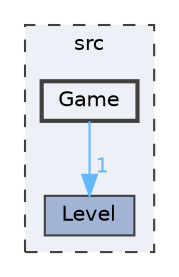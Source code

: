 digraph "src/Game"
{
 // LATEX_PDF_SIZE
  bgcolor="transparent";
  edge [fontname=Helvetica,fontsize=10,labelfontname=Helvetica,labelfontsize=10];
  node [fontname=Helvetica,fontsize=10,shape=box,height=0.2,width=0.4];
  compound=true
  subgraph clusterdir_68267d1309a1af8e8297ef4c3efbcdba {
    graph [ bgcolor="#edf0f7", pencolor="grey25", label="src", fontname=Helvetica,fontsize=10 style="filled,dashed", URL="dir_68267d1309a1af8e8297ef4c3efbcdba.html",tooltip=""]
  dir_f5b2029e7f5ef321e23f1af6d7704298 [label="Level", fillcolor="#a2b4d6", color="grey25", style="filled", URL="dir_f5b2029e7f5ef321e23f1af6d7704298.html",tooltip=""];
  dir_b43036362fece0f978c3c8156df55d19 [label="Game", fillcolor="#edf0f7", color="grey25", style="filled,bold", URL="dir_b43036362fece0f978c3c8156df55d19.html",tooltip=""];
  }
  dir_b43036362fece0f978c3c8156df55d19->dir_f5b2029e7f5ef321e23f1af6d7704298 [headlabel="1", labeldistance=1.5 headhref="dir_000008_000011.html" href="dir_000008_000011.html" color="steelblue1" fontcolor="steelblue1"];
}

